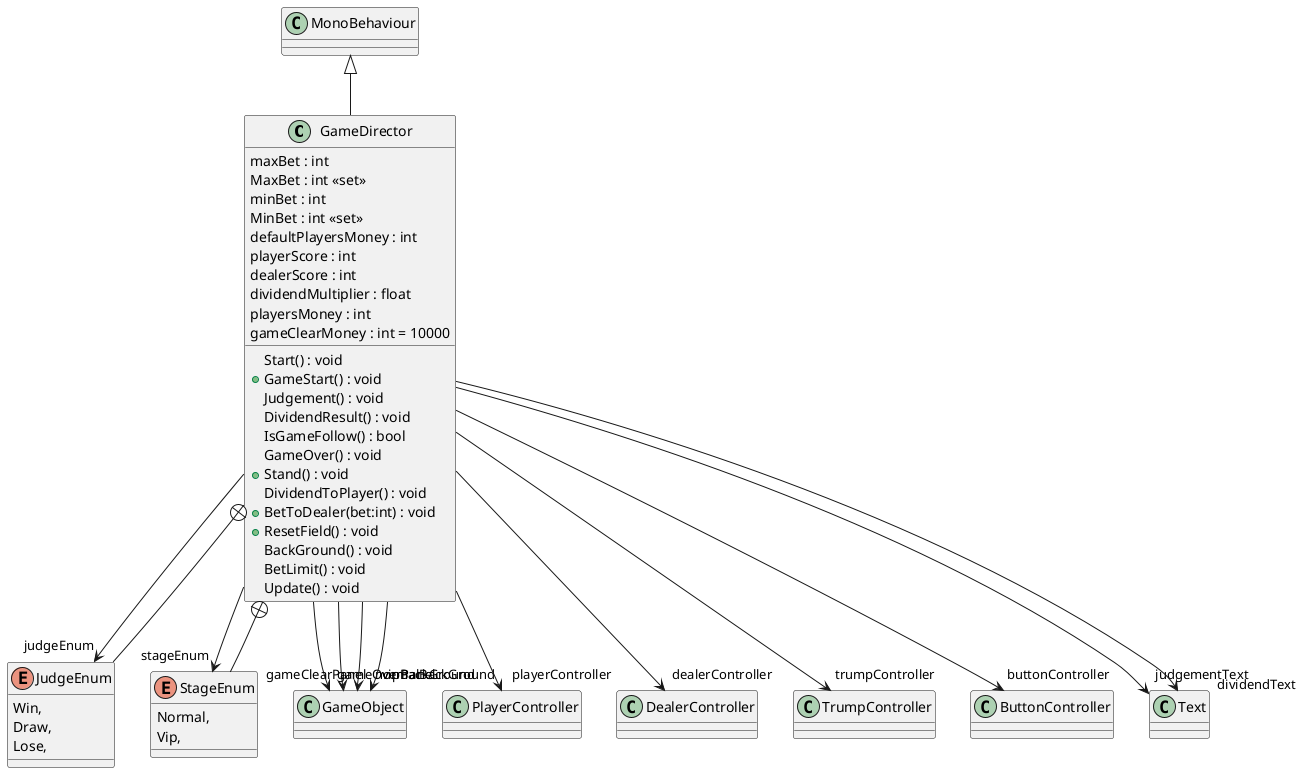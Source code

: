 @startuml
class GameDirector {
    maxBet : int
    MaxBet : int <<set>>
    minBet : int
    MinBet : int <<set>>
    defaultPlayersMoney : int
    Start() : void
    + GameStart() : void
    playerScore : int
    dealerScore : int
    Judgement() : void
    dividendMultiplier : float
    DividendResult() : void
    playersMoney : int
    IsGameFollow() : bool
    GameOver() : void
    gameClearMoney : int = 10000
    + Stand() : void
    DividendToPlayer() : void
    + BetToDealer(bet:int) : void
    + ResetField() : void
    BackGround() : void
    BetLimit() : void
    Update() : void
}
enum JudgeEnum {
    Win,
    Draw,
    Lose,
}
enum StageEnum {
    Normal,
    Vip,
}
MonoBehaviour <|-- GameDirector
GameDirector --> "gameOverPanel" GameObject
GameDirector --> "gameClearPanel" GameObject
GameDirector --> "playerController" PlayerController
GameDirector --> "dealerController" DealerController
GameDirector --> "trumpController" TrumpController
GameDirector --> "buttonController" ButtonController
GameDirector --> "judgementText" Text
GameDirector --> "dividendText" Text
GameDirector --> "judgeEnum" JudgeEnum
GameDirector --> "stageEnum" StageEnum
GameDirector --> "normalBackGround" GameObject
GameDirector --> "vipBackGround" GameObject
GameDirector +-- JudgeEnum
GameDirector +-- StageEnum
@enduml
